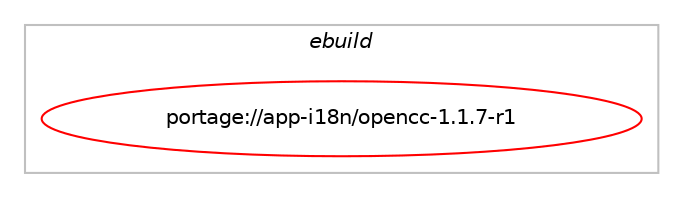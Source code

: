 digraph prolog {

# *************
# Graph options
# *************

newrank=true;
concentrate=true;
compound=true;
graph [rankdir=LR,fontname=Helvetica,fontsize=10,ranksep=1.5];#, ranksep=2.5, nodesep=0.2];
edge  [arrowhead=vee];
node  [fontname=Helvetica,fontsize=10];

# **********
# The ebuild
# **********

subgraph cluster_leftcol {
color=gray;
label=<<i>ebuild</i>>;
id [label="portage://app-i18n/opencc-1.1.7-r1", color=red, width=4, href="../app-i18n/opencc-1.1.7-r1.svg"];
}

# ****************
# The dependencies
# ****************

subgraph cluster_midcol {
color=gray;
label=<<i>dependencies</i>>;
subgraph cluster_compile {
fillcolor="#eeeeee";
style=filled;
label=<<i>compile</i>>;
# *** BEGIN UNKNOWN DEPENDENCY TYPE (TODO) ***
# id -> equal(use_conditional_group(positive,python,portage://app-i18n/opencc-1.1.7-r1,[use_conditional_group(positive,python_single_target_python3_10,portage://app-i18n/opencc-1.1.7-r1,[package_dependency(portage://app-i18n/opencc-1.1.7-r1,install,no,dev-lang,python,none,[,,],[slot(3.10)],[])]),use_conditional_group(positive,python_single_target_python3_11,portage://app-i18n/opencc-1.1.7-r1,[package_dependency(portage://app-i18n/opencc-1.1.7-r1,install,no,dev-lang,python,none,[,,],[slot(3.11)],[])]),use_conditional_group(positive,python_single_target_python3_12,portage://app-i18n/opencc-1.1.7-r1,[package_dependency(portage://app-i18n/opencc-1.1.7-r1,install,no,dev-lang,python,none,[,,],[slot(3.12)],[])]),use_conditional_group(positive,python_single_target_python3_13,portage://app-i18n/opencc-1.1.7-r1,[package_dependency(portage://app-i18n/opencc-1.1.7-r1,install,no,dev-lang,python,none,[,,],[slot(3.13)],[])])]))
# *** END UNKNOWN DEPENDENCY TYPE (TODO) ***

# *** BEGIN UNKNOWN DEPENDENCY TYPE (TODO) ***
# id -> equal(package_dependency(portage://app-i18n/opencc-1.1.7-r1,install,no,dev-cpp,tclap,none,[,,],[],[]))
# *** END UNKNOWN DEPENDENCY TYPE (TODO) ***

# *** BEGIN UNKNOWN DEPENDENCY TYPE (TODO) ***
# id -> equal(package_dependency(portage://app-i18n/opencc-1.1.7-r1,install,no,dev-libs,darts,none,[,,],[],[]))
# *** END UNKNOWN DEPENDENCY TYPE (TODO) ***

# *** BEGIN UNKNOWN DEPENDENCY TYPE (TODO) ***
# id -> equal(package_dependency(portage://app-i18n/opencc-1.1.7-r1,install,no,dev-libs,marisa,none,[,,],[],[]))
# *** END UNKNOWN DEPENDENCY TYPE (TODO) ***

# *** BEGIN UNKNOWN DEPENDENCY TYPE (TODO) ***
# id -> equal(package_dependency(portage://app-i18n/opencc-1.1.7-r1,install,no,dev-libs,rapidjson,none,[,,],[],[]))
# *** END UNKNOWN DEPENDENCY TYPE (TODO) ***

}
subgraph cluster_compileandrun {
fillcolor="#eeeeee";
style=filled;
label=<<i>compile and run</i>>;
}
subgraph cluster_run {
fillcolor="#eeeeee";
style=filled;
label=<<i>run</i>>;
# *** BEGIN UNKNOWN DEPENDENCY TYPE (TODO) ***
# id -> equal(use_conditional_group(positive,python,portage://app-i18n/opencc-1.1.7-r1,[use_conditional_group(positive,python_single_target_python3_10,portage://app-i18n/opencc-1.1.7-r1,[package_dependency(portage://app-i18n/opencc-1.1.7-r1,run,no,dev-lang,python,none,[,,],[slot(3.10)],[])]),use_conditional_group(positive,python_single_target_python3_11,portage://app-i18n/opencc-1.1.7-r1,[package_dependency(portage://app-i18n/opencc-1.1.7-r1,run,no,dev-lang,python,none,[,,],[slot(3.11)],[])]),use_conditional_group(positive,python_single_target_python3_12,portage://app-i18n/opencc-1.1.7-r1,[package_dependency(portage://app-i18n/opencc-1.1.7-r1,run,no,dev-lang,python,none,[,,],[slot(3.12)],[])]),use_conditional_group(positive,python_single_target_python3_13,portage://app-i18n/opencc-1.1.7-r1,[package_dependency(portage://app-i18n/opencc-1.1.7-r1,run,no,dev-lang,python,none,[,,],[slot(3.13)],[])])]))
# *** END UNKNOWN DEPENDENCY TYPE (TODO) ***

# *** BEGIN UNKNOWN DEPENDENCY TYPE (TODO) ***
# id -> equal(package_dependency(portage://app-i18n/opencc-1.1.7-r1,run,no,dev-libs,marisa,none,[,,],[],[]))
# *** END UNKNOWN DEPENDENCY TYPE (TODO) ***

}
}

# **************
# The candidates
# **************

subgraph cluster_choices {
rank=same;
color=gray;
label=<<i>candidates</i>>;

}

}
